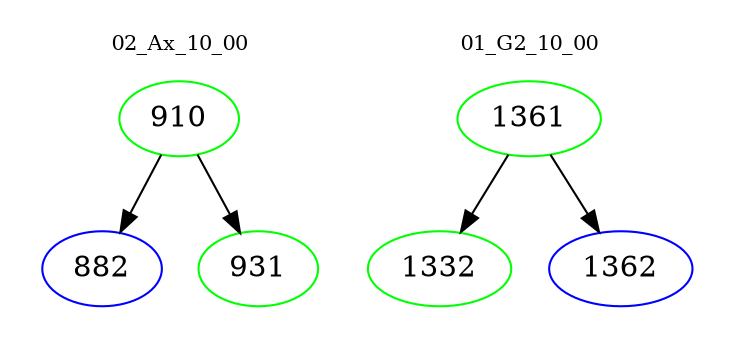 digraph{
subgraph cluster_0 {
color = white
label = "02_Ax_10_00";
fontsize=10;
T0_910 [label="910", color="green"]
T0_910 -> T0_882 [color="black"]
T0_882 [label="882", color="blue"]
T0_910 -> T0_931 [color="black"]
T0_931 [label="931", color="green"]
}
subgraph cluster_1 {
color = white
label = "01_G2_10_00";
fontsize=10;
T1_1361 [label="1361", color="green"]
T1_1361 -> T1_1332 [color="black"]
T1_1332 [label="1332", color="green"]
T1_1361 -> T1_1362 [color="black"]
T1_1362 [label="1362", color="blue"]
}
}
